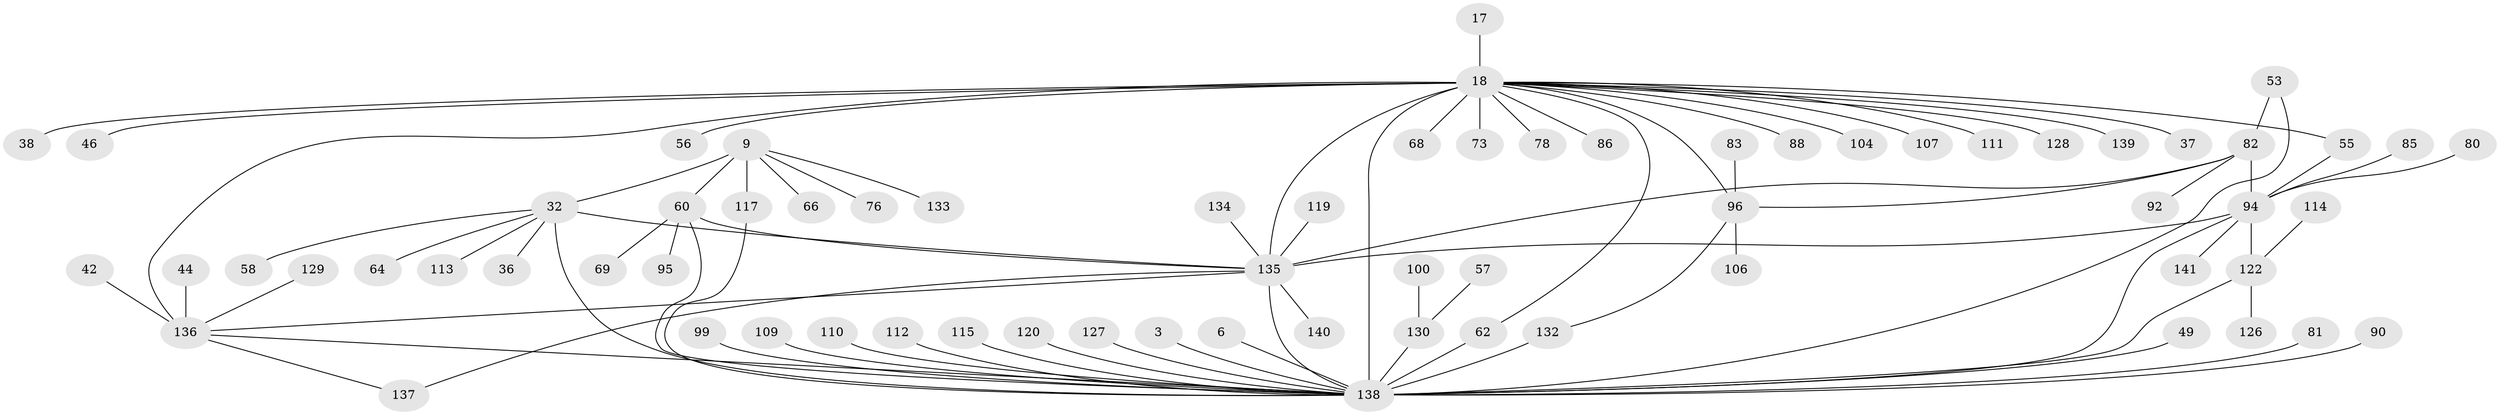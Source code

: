 // original degree distribution, {23: 0.0070921985815602835, 4: 0.028368794326241134, 1: 0.48936170212765956, 8: 0.02127659574468085, 5: 0.0425531914893617, 26: 0.0070921985815602835, 13: 0.0070921985815602835, 6: 0.028368794326241134, 3: 0.1347517730496454, 2: 0.20567375886524822, 7: 0.02127659574468085, 9: 0.0070921985815602835}
// Generated by graph-tools (version 1.1) at 2025/47/03/09/25 04:47:09]
// undirected, 70 vertices, 85 edges
graph export_dot {
graph [start="1"]
  node [color=gray90,style=filled];
  3;
  6;
  9;
  17;
  18 [super="+7"];
  32 [super="+13"];
  36;
  37;
  38;
  42;
  44;
  46;
  49;
  53 [super="+52"];
  55;
  56;
  57;
  58;
  60 [super="+24"];
  62 [super="+30"];
  64;
  66;
  68;
  69;
  73;
  76;
  78;
  80;
  81;
  82 [super="+14"];
  83;
  85 [super="+67"];
  86;
  88;
  90;
  92;
  94 [super="+4"];
  95;
  96 [super="+19"];
  99;
  100 [super="+75"];
  104 [super="+84"];
  106;
  107;
  109 [super="+103"];
  110;
  111;
  112;
  113;
  114;
  115;
  117 [super="+5+39+54"];
  119;
  120;
  122 [super="+34"];
  126;
  127 [super="+105"];
  128;
  129;
  130 [super="+77+79+97+125+48"];
  132 [super="+61+93"];
  133;
  134;
  135 [super="+23+116+87+89+124"];
  136 [super="+22"];
  137 [super="+65"];
  138 [super="+26+131+1"];
  139;
  140;
  141 [super="+102"];
  3 -- 138;
  6 -- 138;
  9 -- 32 [weight=2];
  9 -- 60 [weight=2];
  9 -- 66;
  9 -- 76;
  9 -- 133;
  9 -- 117;
  17 -- 18;
  18 -- 38;
  18 -- 46;
  18 -- 96;
  18 -- 107;
  18 -- 139;
  18 -- 136 [weight=3];
  18 -- 128;
  18 -- 68;
  18 -- 73;
  18 -- 138 [weight=5];
  18 -- 78;
  18 -- 86;
  18 -- 88;
  18 -- 37;
  18 -- 104 [weight=2];
  18 -- 111;
  18 -- 55;
  18 -- 56;
  18 -- 62;
  18 -- 135;
  32 -- 36;
  32 -- 58;
  32 -- 64;
  32 -- 113;
  32 -- 135 [weight=2];
  32 -- 138 [weight=2];
  42 -- 136;
  44 -- 136 [weight=2];
  49 -- 138;
  53 -- 138;
  53 -- 82;
  55 -- 94;
  57 -- 130;
  60 -- 69;
  60 -- 95;
  60 -- 138 [weight=2];
  60 -- 135;
  62 -- 138 [weight=2];
  80 -- 94;
  81 -- 138;
  82 -- 92;
  82 -- 96 [weight=2];
  82 -- 94;
  82 -- 135 [weight=2];
  83 -- 96;
  85 -- 94;
  90 -- 138;
  94 -- 122 [weight=2];
  94 -- 135;
  94 -- 141;
  94 -- 138;
  96 -- 106;
  96 -- 132;
  99 -- 138;
  100 -- 130;
  109 -- 138;
  110 -- 138;
  112 -- 138;
  114 -- 122;
  115 -- 138;
  117 -- 138;
  119 -- 135;
  120 -- 138;
  122 -- 126;
  122 -- 138 [weight=2];
  127 -- 138;
  129 -- 136;
  130 -- 138 [weight=6];
  132 -- 138 [weight=2];
  134 -- 135;
  135 -- 136;
  135 -- 137;
  135 -- 138;
  135 -- 140;
  136 -- 137;
  136 -- 138;
}
